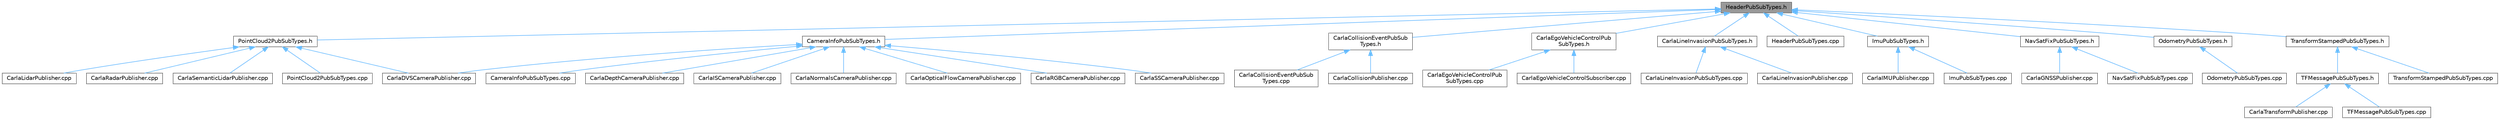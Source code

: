 digraph "HeaderPubSubTypes.h"
{
 // INTERACTIVE_SVG=YES
 // LATEX_PDF_SIZE
  bgcolor="transparent";
  edge [fontname=Helvetica,fontsize=10,labelfontname=Helvetica,labelfontsize=10];
  node [fontname=Helvetica,fontsize=10,shape=box,height=0.2,width=0.4];
  Node1 [id="Node000001",label="HeaderPubSubTypes.h",height=0.2,width=0.4,color="gray40", fillcolor="grey60", style="filled", fontcolor="black",tooltip=" "];
  Node1 -> Node2 [id="edge1_Node000001_Node000002",dir="back",color="steelblue1",style="solid",tooltip=" "];
  Node2 [id="Node000002",label="CameraInfoPubSubTypes.h",height=0.2,width=0.4,color="grey40", fillcolor="white", style="filled",URL="$d1/dc9/CameraInfoPubSubTypes_8h.html",tooltip=" "];
  Node2 -> Node3 [id="edge2_Node000002_Node000003",dir="back",color="steelblue1",style="solid",tooltip=" "];
  Node3 [id="Node000003",label="CameraInfoPubSubTypes.cpp",height=0.2,width=0.4,color="grey40", fillcolor="white", style="filled",URL="$d6/d4c/CameraInfoPubSubTypes_8cpp.html",tooltip=" "];
  Node2 -> Node4 [id="edge3_Node000002_Node000004",dir="back",color="steelblue1",style="solid",tooltip=" "];
  Node4 [id="Node000004",label="CarlaDVSCameraPublisher.cpp",height=0.2,width=0.4,color="grey40", fillcolor="white", style="filled",URL="$d5/dc5/CarlaDVSCameraPublisher_8cpp.html",tooltip=" "];
  Node2 -> Node5 [id="edge4_Node000002_Node000005",dir="back",color="steelblue1",style="solid",tooltip=" "];
  Node5 [id="Node000005",label="CarlaDepthCameraPublisher.cpp",height=0.2,width=0.4,color="grey40", fillcolor="white", style="filled",URL="$df/d25/CarlaDepthCameraPublisher_8cpp.html",tooltip=" "];
  Node2 -> Node6 [id="edge5_Node000002_Node000006",dir="back",color="steelblue1",style="solid",tooltip=" "];
  Node6 [id="Node000006",label="CarlaISCameraPublisher.cpp",height=0.2,width=0.4,color="grey40", fillcolor="white", style="filled",URL="$dc/d01/CarlaISCameraPublisher_8cpp.html",tooltip=" "];
  Node2 -> Node7 [id="edge6_Node000002_Node000007",dir="back",color="steelblue1",style="solid",tooltip=" "];
  Node7 [id="Node000007",label="CarlaNormalsCameraPublisher.cpp",height=0.2,width=0.4,color="grey40", fillcolor="white", style="filled",URL="$dc/d96/CarlaNormalsCameraPublisher_8cpp.html",tooltip=" "];
  Node2 -> Node8 [id="edge7_Node000002_Node000008",dir="back",color="steelblue1",style="solid",tooltip=" "];
  Node8 [id="Node000008",label="CarlaOpticalFlowCameraPublisher.cpp",height=0.2,width=0.4,color="grey40", fillcolor="white", style="filled",URL="$db/de9/CarlaOpticalFlowCameraPublisher_8cpp.html",tooltip=" "];
  Node2 -> Node9 [id="edge8_Node000002_Node000009",dir="back",color="steelblue1",style="solid",tooltip=" "];
  Node9 [id="Node000009",label="CarlaRGBCameraPublisher.cpp",height=0.2,width=0.4,color="grey40", fillcolor="white", style="filled",URL="$db/d7c/CarlaRGBCameraPublisher_8cpp.html",tooltip=" "];
  Node2 -> Node10 [id="edge9_Node000002_Node000010",dir="back",color="steelblue1",style="solid",tooltip=" "];
  Node10 [id="Node000010",label="CarlaSSCameraPublisher.cpp",height=0.2,width=0.4,color="grey40", fillcolor="white", style="filled",URL="$d3/df7/CarlaSSCameraPublisher_8cpp.html",tooltip=" "];
  Node1 -> Node11 [id="edge10_Node000001_Node000011",dir="back",color="steelblue1",style="solid",tooltip=" "];
  Node11 [id="Node000011",label="CarlaCollisionEventPubSub\lTypes.h",height=0.2,width=0.4,color="grey40", fillcolor="white", style="filled",URL="$df/df6/CarlaCollisionEventPubSubTypes_8h.html",tooltip=" "];
  Node11 -> Node12 [id="edge11_Node000011_Node000012",dir="back",color="steelblue1",style="solid",tooltip=" "];
  Node12 [id="Node000012",label="CarlaCollisionEventPubSub\lTypes.cpp",height=0.2,width=0.4,color="grey40", fillcolor="white", style="filled",URL="$db/dcb/CarlaCollisionEventPubSubTypes_8cpp.html",tooltip=" "];
  Node11 -> Node13 [id="edge12_Node000011_Node000013",dir="back",color="steelblue1",style="solid",tooltip=" "];
  Node13 [id="Node000013",label="CarlaCollisionPublisher.cpp",height=0.2,width=0.4,color="grey40", fillcolor="white", style="filled",URL="$d4/d22/CarlaCollisionPublisher_8cpp.html",tooltip=" "];
  Node1 -> Node14 [id="edge13_Node000001_Node000014",dir="back",color="steelblue1",style="solid",tooltip=" "];
  Node14 [id="Node000014",label="CarlaEgoVehicleControlPub\lSubTypes.h",height=0.2,width=0.4,color="grey40", fillcolor="white", style="filled",URL="$d4/dfb/CarlaEgoVehicleControlPubSubTypes_8h.html",tooltip=" "];
  Node14 -> Node15 [id="edge14_Node000014_Node000015",dir="back",color="steelblue1",style="solid",tooltip=" "];
  Node15 [id="Node000015",label="CarlaEgoVehicleControlPub\lSubTypes.cpp",height=0.2,width=0.4,color="grey40", fillcolor="white", style="filled",URL="$dc/dff/CarlaEgoVehicleControlPubSubTypes_8cpp.html",tooltip=" "];
  Node14 -> Node16 [id="edge15_Node000014_Node000016",dir="back",color="steelblue1",style="solid",tooltip=" "];
  Node16 [id="Node000016",label="CarlaEgoVehicleControlSubscriber.cpp",height=0.2,width=0.4,color="grey40", fillcolor="white", style="filled",URL="$da/d9b/CarlaEgoVehicleControlSubscriber_8cpp.html",tooltip=" "];
  Node1 -> Node17 [id="edge16_Node000001_Node000017",dir="back",color="steelblue1",style="solid",tooltip=" "];
  Node17 [id="Node000017",label="CarlaLineInvasionPubSubTypes.h",height=0.2,width=0.4,color="grey40", fillcolor="white", style="filled",URL="$d0/d8b/CarlaLineInvasionPubSubTypes_8h.html",tooltip=" "];
  Node17 -> Node18 [id="edge17_Node000017_Node000018",dir="back",color="steelblue1",style="solid",tooltip=" "];
  Node18 [id="Node000018",label="CarlaLineInvasionPubSubTypes.cpp",height=0.2,width=0.4,color="grey40", fillcolor="white", style="filled",URL="$df/da4/CarlaLineInvasionPubSubTypes_8cpp.html",tooltip=" "];
  Node17 -> Node19 [id="edge18_Node000017_Node000019",dir="back",color="steelblue1",style="solid",tooltip=" "];
  Node19 [id="Node000019",label="CarlaLineInvasionPublisher.cpp",height=0.2,width=0.4,color="grey40", fillcolor="white", style="filled",URL="$d5/d01/CarlaLineInvasionPublisher_8cpp.html",tooltip=" "];
  Node1 -> Node20 [id="edge19_Node000001_Node000020",dir="back",color="steelblue1",style="solid",tooltip=" "];
  Node20 [id="Node000020",label="HeaderPubSubTypes.cpp",height=0.2,width=0.4,color="grey40", fillcolor="white", style="filled",URL="$da/d01/HeaderPubSubTypes_8cpp.html",tooltip=" "];
  Node1 -> Node21 [id="edge20_Node000001_Node000021",dir="back",color="steelblue1",style="solid",tooltip=" "];
  Node21 [id="Node000021",label="ImuPubSubTypes.h",height=0.2,width=0.4,color="grey40", fillcolor="white", style="filled",URL="$d6/dd3/ImuPubSubTypes_8h.html",tooltip=" "];
  Node21 -> Node22 [id="edge21_Node000021_Node000022",dir="back",color="steelblue1",style="solid",tooltip=" "];
  Node22 [id="Node000022",label="CarlaIMUPublisher.cpp",height=0.2,width=0.4,color="grey40", fillcolor="white", style="filled",URL="$d9/d57/CarlaIMUPublisher_8cpp.html",tooltip=" "];
  Node21 -> Node23 [id="edge22_Node000021_Node000023",dir="back",color="steelblue1",style="solid",tooltip=" "];
  Node23 [id="Node000023",label="ImuPubSubTypes.cpp",height=0.2,width=0.4,color="grey40", fillcolor="white", style="filled",URL="$d4/de8/ImuPubSubTypes_8cpp.html",tooltip=" "];
  Node1 -> Node24 [id="edge23_Node000001_Node000024",dir="back",color="steelblue1",style="solid",tooltip=" "];
  Node24 [id="Node000024",label="NavSatFixPubSubTypes.h",height=0.2,width=0.4,color="grey40", fillcolor="white", style="filled",URL="$d4/d34/NavSatFixPubSubTypes_8h.html",tooltip=" "];
  Node24 -> Node25 [id="edge24_Node000024_Node000025",dir="back",color="steelblue1",style="solid",tooltip=" "];
  Node25 [id="Node000025",label="CarlaGNSSPublisher.cpp",height=0.2,width=0.4,color="grey40", fillcolor="white", style="filled",URL="$d6/d5f/CarlaGNSSPublisher_8cpp.html",tooltip=" "];
  Node24 -> Node26 [id="edge25_Node000024_Node000026",dir="back",color="steelblue1",style="solid",tooltip=" "];
  Node26 [id="Node000026",label="NavSatFixPubSubTypes.cpp",height=0.2,width=0.4,color="grey40", fillcolor="white", style="filled",URL="$d4/de5/NavSatFixPubSubTypes_8cpp.html",tooltip=" "];
  Node1 -> Node27 [id="edge26_Node000001_Node000027",dir="back",color="steelblue1",style="solid",tooltip=" "];
  Node27 [id="Node000027",label="OdometryPubSubTypes.h",height=0.2,width=0.4,color="grey40", fillcolor="white", style="filled",URL="$d9/d03/OdometryPubSubTypes_8h.html",tooltip=" "];
  Node27 -> Node28 [id="edge27_Node000027_Node000028",dir="back",color="steelblue1",style="solid",tooltip=" "];
  Node28 [id="Node000028",label="OdometryPubSubTypes.cpp",height=0.2,width=0.4,color="grey40", fillcolor="white", style="filled",URL="$df/da9/OdometryPubSubTypes_8cpp.html",tooltip=" "];
  Node1 -> Node29 [id="edge28_Node000001_Node000029",dir="back",color="steelblue1",style="solid",tooltip=" "];
  Node29 [id="Node000029",label="PointCloud2PubSubTypes.h",height=0.2,width=0.4,color="grey40", fillcolor="white", style="filled",URL="$db/dfd/PointCloud2PubSubTypes_8h.html",tooltip=" "];
  Node29 -> Node4 [id="edge29_Node000029_Node000004",dir="back",color="steelblue1",style="solid",tooltip=" "];
  Node29 -> Node30 [id="edge30_Node000029_Node000030",dir="back",color="steelblue1",style="solid",tooltip=" "];
  Node30 [id="Node000030",label="CarlaLidarPublisher.cpp",height=0.2,width=0.4,color="grey40", fillcolor="white", style="filled",URL="$db/dd0/CarlaLidarPublisher_8cpp.html",tooltip=" "];
  Node29 -> Node31 [id="edge31_Node000029_Node000031",dir="back",color="steelblue1",style="solid",tooltip=" "];
  Node31 [id="Node000031",label="CarlaRadarPublisher.cpp",height=0.2,width=0.4,color="grey40", fillcolor="white", style="filled",URL="$df/db7/CarlaRadarPublisher_8cpp.html",tooltip=" "];
  Node29 -> Node32 [id="edge32_Node000029_Node000032",dir="back",color="steelblue1",style="solid",tooltip=" "];
  Node32 [id="Node000032",label="CarlaSemanticLidarPublisher.cpp",height=0.2,width=0.4,color="grey40", fillcolor="white", style="filled",URL="$d0/de7/CarlaSemanticLidarPublisher_8cpp.html",tooltip=" "];
  Node29 -> Node33 [id="edge33_Node000029_Node000033",dir="back",color="steelblue1",style="solid",tooltip=" "];
  Node33 [id="Node000033",label="PointCloud2PubSubTypes.cpp",height=0.2,width=0.4,color="grey40", fillcolor="white", style="filled",URL="$d7/d66/PointCloud2PubSubTypes_8cpp.html",tooltip=" "];
  Node1 -> Node34 [id="edge34_Node000001_Node000034",dir="back",color="steelblue1",style="solid",tooltip=" "];
  Node34 [id="Node000034",label="TransformStampedPubSubTypes.h",height=0.2,width=0.4,color="grey40", fillcolor="white", style="filled",URL="$de/d17/TransformStampedPubSubTypes_8h.html",tooltip=" "];
  Node34 -> Node35 [id="edge35_Node000034_Node000035",dir="back",color="steelblue1",style="solid",tooltip=" "];
  Node35 [id="Node000035",label="TFMessagePubSubTypes.h",height=0.2,width=0.4,color="grey40", fillcolor="white", style="filled",URL="$dc/d51/TFMessagePubSubTypes_8h.html",tooltip=" "];
  Node35 -> Node36 [id="edge36_Node000035_Node000036",dir="back",color="steelblue1",style="solid",tooltip=" "];
  Node36 [id="Node000036",label="CarlaTransformPublisher.cpp",height=0.2,width=0.4,color="grey40", fillcolor="white", style="filled",URL="$d3/d11/CarlaTransformPublisher_8cpp.html",tooltip=" "];
  Node35 -> Node37 [id="edge37_Node000035_Node000037",dir="back",color="steelblue1",style="solid",tooltip=" "];
  Node37 [id="Node000037",label="TFMessagePubSubTypes.cpp",height=0.2,width=0.4,color="grey40", fillcolor="white", style="filled",URL="$d1/d42/TFMessagePubSubTypes_8cpp.html",tooltip=" "];
  Node34 -> Node38 [id="edge38_Node000034_Node000038",dir="back",color="steelblue1",style="solid",tooltip=" "];
  Node38 [id="Node000038",label="TransformStampedPubSubTypes.cpp",height=0.2,width=0.4,color="grey40", fillcolor="white", style="filled",URL="$dc/df6/TransformStampedPubSubTypes_8cpp.html",tooltip=" "];
}
